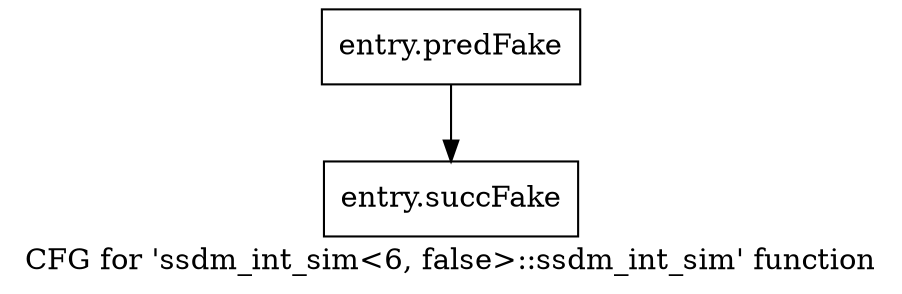 digraph "CFG for 'ssdm_int_sim\<6, false\>::ssdm_int_sim' function" {
	label="CFG for 'ssdm_int_sim\<6, false\>::ssdm_int_sim' function";

	Node0x48a8e80 [shape=record,filename="",linenumber="",label="{entry.predFake}"];
	Node0x48a8e80 -> Node0x4924fe0[ callList="" memoryops="" filename="/proj/xbuilds/2019.2_0801_1/installs/lin64/Scout/HEAD/include/ap_common.h"];
	Node0x4924fe0 [shape=record,filename="/proj/xbuilds/2019.2_0801_1/installs/lin64/Scout/HEAD/include/ap_common.h",linenumber="591",label="{entry.succFake}"];
}
